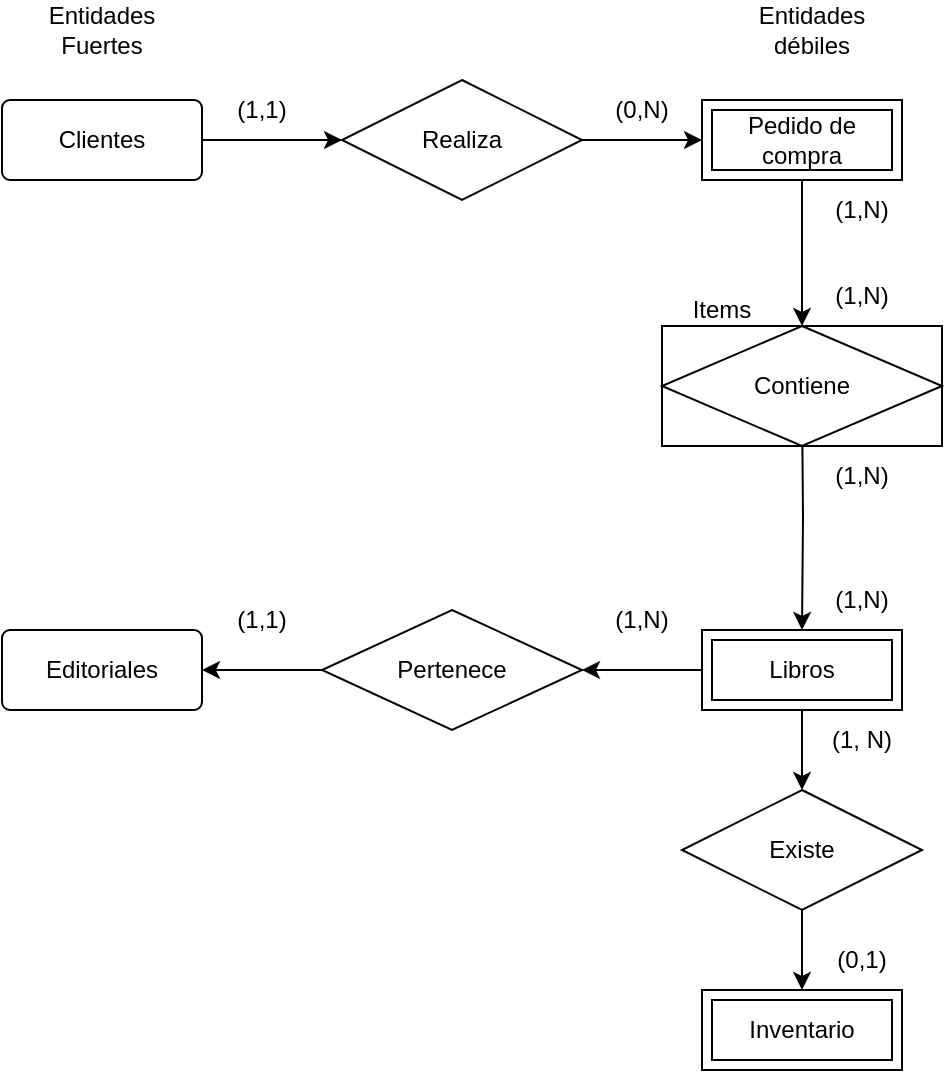 <mxfile version="27.0.5">
  <diagram name="Page-1" id="aY8C0CWRc4ceLzLW_nXA">
    <mxGraphModel dx="928" dy="840" grid="1" gridSize="10" guides="1" tooltips="1" connect="1" arrows="1" fold="1" page="1" pageScale="1" pageWidth="850" pageHeight="1100" math="0" shadow="0">
      <root>
        <mxCell id="0" />
        <mxCell id="1" parent="0" />
        <mxCell id="IEarKkadrqJ-7OaDFkOo-12" value="" style="edgeStyle=orthogonalEdgeStyle;rounded=0;orthogonalLoop=1;jettySize=auto;html=1;" edge="1" parent="1" source="S9vMv4I3xVLp12qS2ure-1" target="IEarKkadrqJ-7OaDFkOo-10">
          <mxGeometry relative="1" as="geometry" />
        </mxCell>
        <mxCell id="S9vMv4I3xVLp12qS2ure-1" value="Clientes" style="rounded=1;arcSize=10;whiteSpace=wrap;html=1;align=center;" parent="1" vertex="1">
          <mxGeometry x="80" y="70" width="100" height="40" as="geometry" />
        </mxCell>
        <mxCell id="IEarKkadrqJ-7OaDFkOo-15" style="edgeStyle=orthogonalEdgeStyle;rounded=0;orthogonalLoop=1;jettySize=auto;html=1;exitX=0.5;exitY=1;exitDx=0;exitDy=0;entryX=0.5;entryY=0;entryDx=0;entryDy=0;" edge="1" parent="1" source="IEarKkadrqJ-7OaDFkOo-1" target="IEarKkadrqJ-7OaDFkOo-46">
          <mxGeometry relative="1" as="geometry">
            <mxPoint x="480" y="160" as="targetPoint" />
          </mxGeometry>
        </mxCell>
        <mxCell id="IEarKkadrqJ-7OaDFkOo-1" value="Pedido de compra" style="shape=ext;margin=3;double=1;whiteSpace=wrap;html=1;align=center;" vertex="1" parent="1">
          <mxGeometry x="430" y="70" width="100" height="40" as="geometry" />
        </mxCell>
        <mxCell id="IEarKkadrqJ-7OaDFkOo-4" value="Editoriales" style="rounded=1;arcSize=10;whiteSpace=wrap;html=1;align=center;" vertex="1" parent="1">
          <mxGeometry x="80" y="335" width="100" height="40" as="geometry" />
        </mxCell>
        <mxCell id="IEarKkadrqJ-7OaDFkOo-6" value="Inventario" style="shape=ext;margin=3;double=1;whiteSpace=wrap;html=1;align=center;" vertex="1" parent="1">
          <mxGeometry x="430" y="515" width="100" height="40" as="geometry" />
        </mxCell>
        <mxCell id="IEarKkadrqJ-7OaDFkOo-7" value="Entidades Fuerte&lt;span style=&quot;background-color: transparent; color: light-dark(rgb(0, 0, 0), rgb(255, 255, 255));&quot;&gt;s&lt;/span&gt;" style="text;html=1;align=center;verticalAlign=middle;whiteSpace=wrap;rounded=0;" vertex="1" parent="1">
          <mxGeometry x="100" y="20" width="60" height="30" as="geometry" />
        </mxCell>
        <mxCell id="IEarKkadrqJ-7OaDFkOo-8" value="Entidades débiles" style="text;html=1;align=center;verticalAlign=middle;whiteSpace=wrap;rounded=0;strokeColor=none;fillColor=none;" vertex="1" parent="1">
          <mxGeometry x="455" y="20" width="60" height="30" as="geometry" />
        </mxCell>
        <mxCell id="IEarKkadrqJ-7OaDFkOo-37" value="" style="edgeStyle=orthogonalEdgeStyle;rounded=0;orthogonalLoop=1;jettySize=auto;html=1;" edge="1" parent="1" source="IEarKkadrqJ-7OaDFkOo-9" target="IEarKkadrqJ-7OaDFkOo-36">
          <mxGeometry relative="1" as="geometry" />
        </mxCell>
        <mxCell id="IEarKkadrqJ-7OaDFkOo-42" style="edgeStyle=orthogonalEdgeStyle;rounded=0;orthogonalLoop=1;jettySize=auto;html=1;entryX=1;entryY=0.5;entryDx=0;entryDy=0;" edge="1" parent="1" source="IEarKkadrqJ-7OaDFkOo-9" target="IEarKkadrqJ-7OaDFkOo-26">
          <mxGeometry relative="1" as="geometry" />
        </mxCell>
        <mxCell id="IEarKkadrqJ-7OaDFkOo-9" value="Libros" style="shape=ext;margin=3;double=1;whiteSpace=wrap;html=1;align=center;" vertex="1" parent="1">
          <mxGeometry x="430" y="335" width="100" height="40" as="geometry" />
        </mxCell>
        <mxCell id="IEarKkadrqJ-7OaDFkOo-17" value="" style="edgeStyle=orthogonalEdgeStyle;rounded=0;orthogonalLoop=1;jettySize=auto;html=1;" edge="1" parent="1" source="IEarKkadrqJ-7OaDFkOo-10" target="IEarKkadrqJ-7OaDFkOo-1">
          <mxGeometry relative="1" as="geometry" />
        </mxCell>
        <mxCell id="IEarKkadrqJ-7OaDFkOo-10" value="Realiza" style="shape=rhombus;perimeter=rhombusPerimeter;whiteSpace=wrap;html=1;align=center;" vertex="1" parent="1">
          <mxGeometry x="250" y="60" width="120" height="60" as="geometry" />
        </mxCell>
        <mxCell id="IEarKkadrqJ-7OaDFkOo-16" value="" style="edgeStyle=orthogonalEdgeStyle;rounded=0;orthogonalLoop=1;jettySize=auto;html=1;" edge="1" parent="1" target="IEarKkadrqJ-7OaDFkOo-9">
          <mxGeometry relative="1" as="geometry">
            <mxPoint x="480" y="220" as="sourcePoint" />
          </mxGeometry>
        </mxCell>
        <mxCell id="IEarKkadrqJ-7OaDFkOo-22" value="(1,1)" style="text;html=1;align=center;verticalAlign=middle;whiteSpace=wrap;rounded=0;" vertex="1" parent="1">
          <mxGeometry x="180" y="60" width="60" height="30" as="geometry" />
        </mxCell>
        <mxCell id="IEarKkadrqJ-7OaDFkOo-23" value="(0,N)" style="text;html=1;align=center;verticalAlign=middle;whiteSpace=wrap;rounded=0;" vertex="1" parent="1">
          <mxGeometry x="370" y="60" width="60" height="30" as="geometry" />
        </mxCell>
        <mxCell id="IEarKkadrqJ-7OaDFkOo-24" value="(1,N)" style="text;html=1;align=center;verticalAlign=middle;whiteSpace=wrap;rounded=0;" vertex="1" parent="1">
          <mxGeometry x="480" y="110" width="60" height="30" as="geometry" />
        </mxCell>
        <mxCell id="IEarKkadrqJ-7OaDFkOo-25" value="(1,N)" style="text;html=1;align=center;verticalAlign=middle;whiteSpace=wrap;rounded=0;" vertex="1" parent="1">
          <mxGeometry x="480" y="243" width="60" height="30" as="geometry" />
        </mxCell>
        <mxCell id="IEarKkadrqJ-7OaDFkOo-44" value="" style="edgeStyle=orthogonalEdgeStyle;rounded=0;orthogonalLoop=1;jettySize=auto;html=1;entryX=1;entryY=0.5;entryDx=0;entryDy=0;" edge="1" parent="1" source="IEarKkadrqJ-7OaDFkOo-26" target="IEarKkadrqJ-7OaDFkOo-4">
          <mxGeometry relative="1" as="geometry" />
        </mxCell>
        <mxCell id="IEarKkadrqJ-7OaDFkOo-26" value="Pertenece" style="shape=rhombus;perimeter=rhombusPerimeter;whiteSpace=wrap;html=1;align=center;" vertex="1" parent="1">
          <mxGeometry x="240" y="325" width="130" height="60" as="geometry" />
        </mxCell>
        <mxCell id="IEarKkadrqJ-7OaDFkOo-30" value="(1,N)" style="text;html=1;align=center;verticalAlign=middle;whiteSpace=wrap;rounded=0;" vertex="1" parent="1">
          <mxGeometry x="370" y="315" width="60" height="30" as="geometry" />
        </mxCell>
        <mxCell id="IEarKkadrqJ-7OaDFkOo-33" value="(1,1)" style="text;html=1;align=center;verticalAlign=middle;whiteSpace=wrap;rounded=0;" vertex="1" parent="1">
          <mxGeometry x="180" y="315" width="60" height="30" as="geometry" />
        </mxCell>
        <mxCell id="IEarKkadrqJ-7OaDFkOo-38" value="" style="edgeStyle=orthogonalEdgeStyle;rounded=0;orthogonalLoop=1;jettySize=auto;html=1;" edge="1" parent="1" source="IEarKkadrqJ-7OaDFkOo-36" target="IEarKkadrqJ-7OaDFkOo-6">
          <mxGeometry relative="1" as="geometry" />
        </mxCell>
        <mxCell id="IEarKkadrqJ-7OaDFkOo-36" value="Existe" style="shape=rhombus;perimeter=rhombusPerimeter;whiteSpace=wrap;html=1;align=center;" vertex="1" parent="1">
          <mxGeometry x="420" y="415" width="120" height="60" as="geometry" />
        </mxCell>
        <mxCell id="IEarKkadrqJ-7OaDFkOo-39" value="(1, N)" style="text;html=1;align=center;verticalAlign=middle;whiteSpace=wrap;rounded=0;" vertex="1" parent="1">
          <mxGeometry x="480" y="375" width="60" height="30" as="geometry" />
        </mxCell>
        <mxCell id="IEarKkadrqJ-7OaDFkOo-40" value="(0,1)" style="text;html=1;align=center;verticalAlign=middle;whiteSpace=wrap;rounded=0;" vertex="1" parent="1">
          <mxGeometry x="480" y="485" width="60" height="30" as="geometry" />
        </mxCell>
        <mxCell id="IEarKkadrqJ-7OaDFkOo-46" value="Contiene" style="shape=associativeEntity;whiteSpace=wrap;html=1;align=center;" vertex="1" parent="1">
          <mxGeometry x="410" y="183" width="140" height="60" as="geometry" />
        </mxCell>
        <mxCell id="IEarKkadrqJ-7OaDFkOo-47" value="Items" style="text;html=1;align=center;verticalAlign=middle;whiteSpace=wrap;rounded=0;" vertex="1" parent="1">
          <mxGeometry x="410" y="160" width="60" height="30" as="geometry" />
        </mxCell>
        <mxCell id="IEarKkadrqJ-7OaDFkOo-49" value="(1,N)" style="text;html=1;align=center;verticalAlign=middle;whiteSpace=wrap;rounded=0;" vertex="1" parent="1">
          <mxGeometry x="480" y="153" width="60" height="30" as="geometry" />
        </mxCell>
        <mxCell id="IEarKkadrqJ-7OaDFkOo-50" value="(1,N)" style="text;html=1;align=center;verticalAlign=middle;whiteSpace=wrap;rounded=0;" vertex="1" parent="1">
          <mxGeometry x="480" y="305" width="60" height="30" as="geometry" />
        </mxCell>
      </root>
    </mxGraphModel>
  </diagram>
</mxfile>
